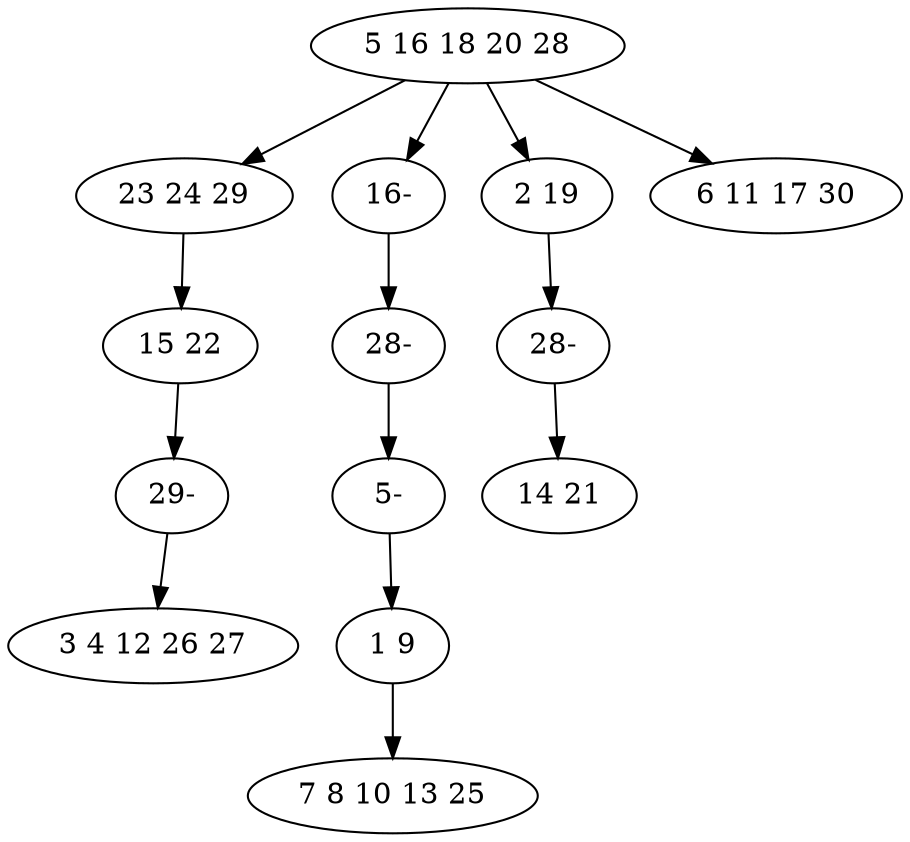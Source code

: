 digraph true_tree {
	"0" -> "1"
	"0" -> "10"
	"0" -> "3"
	"3" -> "9"
	"0" -> "5"
	"2" -> "6"
	"1" -> "7"
	"7" -> "13"
	"9" -> "4"
	"10" -> "11"
	"11" -> "12"
	"12" -> "2"
	"13" -> "8"
	"0" [label="5 16 18 20 28"];
	"1" [label="23 24 29"];
	"2" [label="1 9"];
	"3" [label="2 19"];
	"4" [label="14 21"];
	"5" [label="6 11 17 30"];
	"6" [label="7 8 10 13 25"];
	"7" [label="15 22"];
	"8" [label="3 4 12 26 27"];
	"9" [label="28-"];
	"10" [label="16-"];
	"11" [label="28-"];
	"12" [label="5-"];
	"13" [label="29-"];
}
